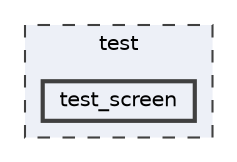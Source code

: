digraph "test/test_screen"
{
 // LATEX_PDF_SIZE
  bgcolor="transparent";
  edge [fontname=Helvetica,fontsize=10,labelfontname=Helvetica,labelfontsize=10];
  node [fontname=Helvetica,fontsize=10,shape=box,height=0.2,width=0.4];
  compound=true
  subgraph clusterdir_13e138d54eb8818da29c3992edef070a {
    graph [ bgcolor="#edf0f7", pencolor="grey25", label="test", fontname=Helvetica,fontsize=10 style="filled,dashed", URL="dir_13e138d54eb8818da29c3992edef070a.html",tooltip=""]
  dir_52731ece47df719a22b9b99032f0a540 [label="test_screen", fillcolor="#edf0f7", color="grey25", style="filled,bold", URL="dir_52731ece47df719a22b9b99032f0a540.html",tooltip=""];
  }
}
